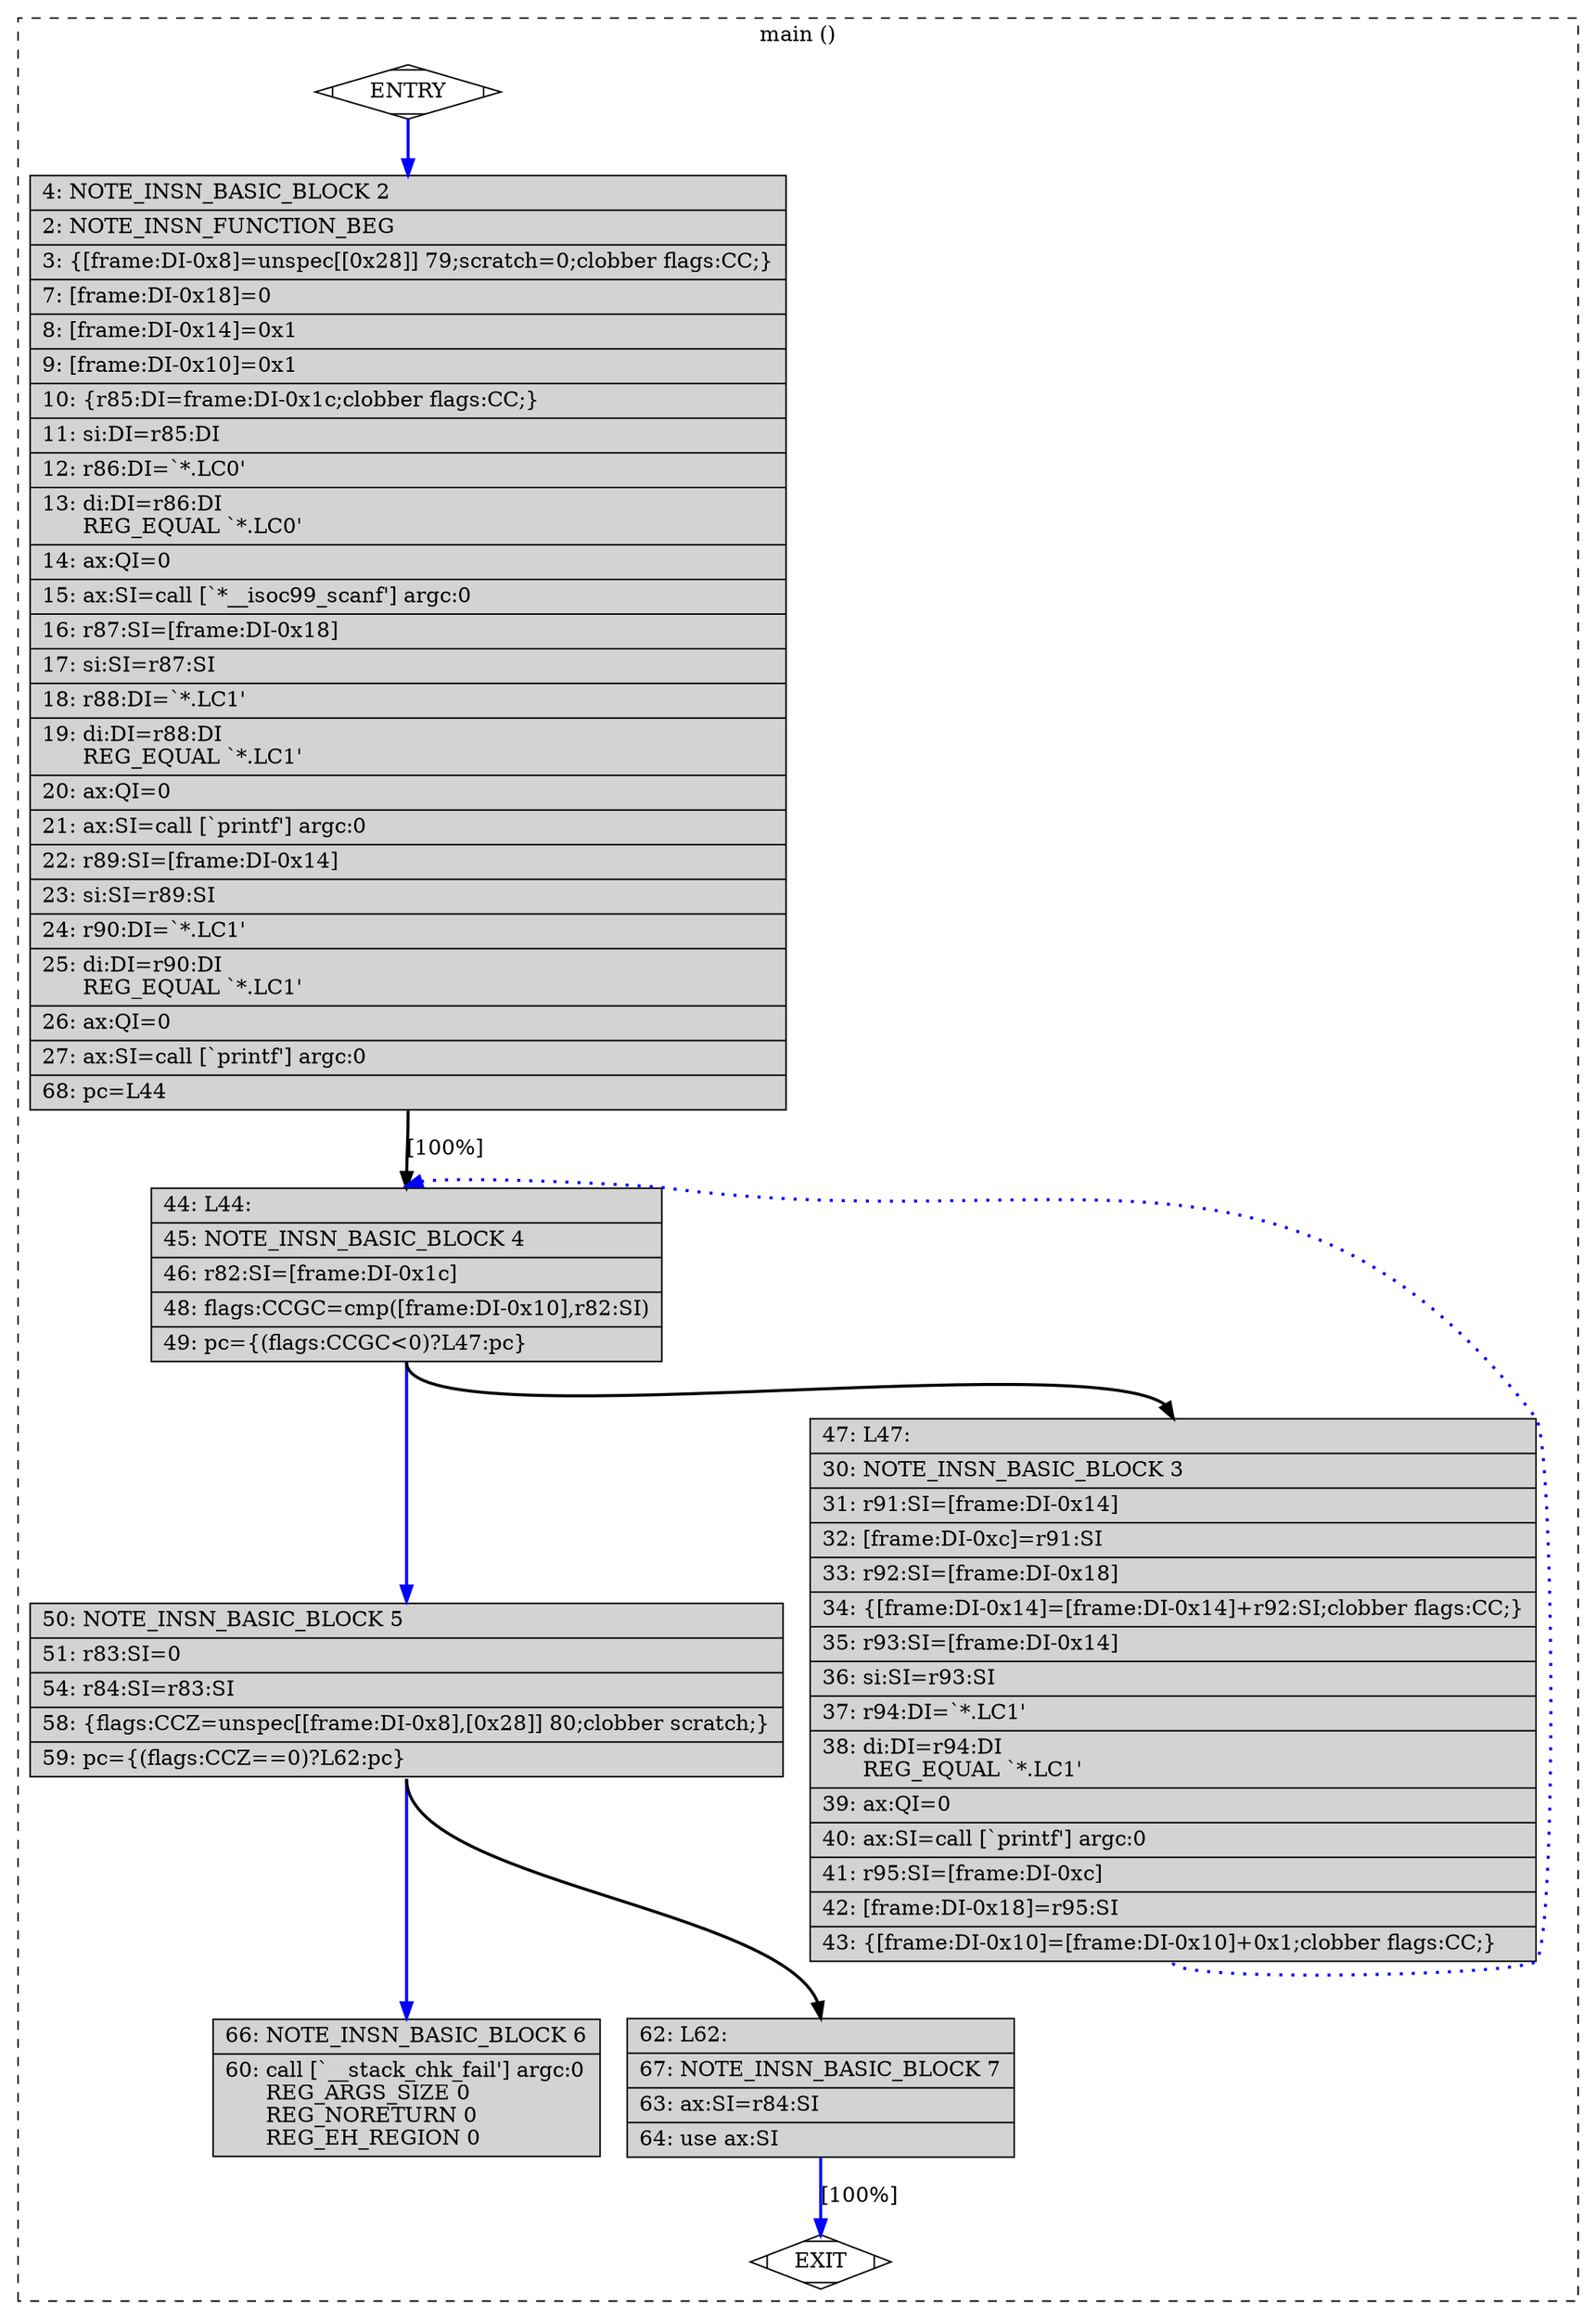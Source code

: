 digraph "a-fibo.c.289r.asmcons" {
overlap=false;
subgraph "cluster_main" {
	style="dashed";
	color="black";
	label="main ()";
	fn_0_basic_block_0 [shape=Mdiamond,style=filled,fillcolor=white,label="ENTRY"];

	fn_0_basic_block_2 [shape=record,style=filled,fillcolor=lightgrey,label="{\ \ \ \ 4:\ NOTE_INSN_BASIC_BLOCK\ 2\l\
|\ \ \ \ 2:\ NOTE_INSN_FUNCTION_BEG\l\
|\ \ \ \ 3:\ \{[frame:DI-0x8]=unspec[[0x28]]\ 79;scratch=0;clobber\ flags:CC;\}\l\
|\ \ \ \ 7:\ [frame:DI-0x18]=0\l\
|\ \ \ \ 8:\ [frame:DI-0x14]=0x1\l\
|\ \ \ \ 9:\ [frame:DI-0x10]=0x1\l\
|\ \ \ 10:\ \{r85:DI=frame:DI-0x1c;clobber\ flags:CC;\}\l\
|\ \ \ 11:\ si:DI=r85:DI\l\
|\ \ \ 12:\ r86:DI=`*.LC0'\l\
|\ \ \ 13:\ di:DI=r86:DI\l\
\ \ \ \ \ \ REG_EQUAL\ `*.LC0'\l\
|\ \ \ 14:\ ax:QI=0\l\
|\ \ \ 15:\ ax:SI=call\ [`*__isoc99_scanf']\ argc:0\l\
|\ \ \ 16:\ r87:SI=[frame:DI-0x18]\l\
|\ \ \ 17:\ si:SI=r87:SI\l\
|\ \ \ 18:\ r88:DI=`*.LC1'\l\
|\ \ \ 19:\ di:DI=r88:DI\l\
\ \ \ \ \ \ REG_EQUAL\ `*.LC1'\l\
|\ \ \ 20:\ ax:QI=0\l\
|\ \ \ 21:\ ax:SI=call\ [`printf']\ argc:0\l\
|\ \ \ 22:\ r89:SI=[frame:DI-0x14]\l\
|\ \ \ 23:\ si:SI=r89:SI\l\
|\ \ \ 24:\ r90:DI=`*.LC1'\l\
|\ \ \ 25:\ di:DI=r90:DI\l\
\ \ \ \ \ \ REG_EQUAL\ `*.LC1'\l\
|\ \ \ 26:\ ax:QI=0\l\
|\ \ \ 27:\ ax:SI=call\ [`printf']\ argc:0\l\
|\ \ \ 68:\ pc=L44\l\
}"];

	fn_0_basic_block_4 [shape=record,style=filled,fillcolor=lightgrey,label="{\ \ \ 44:\ L44:\l\
|\ \ \ 45:\ NOTE_INSN_BASIC_BLOCK\ 4\l\
|\ \ \ 46:\ r82:SI=[frame:DI-0x1c]\l\
|\ \ \ 48:\ flags:CCGC=cmp([frame:DI-0x10],r82:SI)\l\
|\ \ \ 49:\ pc=\{(flags:CCGC\<0)?L47:pc\}\l\
}"];

	fn_0_basic_block_5 [shape=record,style=filled,fillcolor=lightgrey,label="{\ \ \ 50:\ NOTE_INSN_BASIC_BLOCK\ 5\l\
|\ \ \ 51:\ r83:SI=0\l\
|\ \ \ 54:\ r84:SI=r83:SI\l\
|\ \ \ 58:\ \{flags:CCZ=unspec[[frame:DI-0x8],[0x28]]\ 80;clobber\ scratch;\}\l\
|\ \ \ 59:\ pc=\{(flags:CCZ==0)?L62:pc\}\l\
}"];

	fn_0_basic_block_6 [shape=record,style=filled,fillcolor=lightgrey,label="{\ \ \ 66:\ NOTE_INSN_BASIC_BLOCK\ 6\l\
|\ \ \ 60:\ call\ [`__stack_chk_fail']\ argc:0\l\
\ \ \ \ \ \ REG_ARGS_SIZE\ 0\l\
\ \ \ \ \ \ REG_NORETURN\ 0\l\
\ \ \ \ \ \ REG_EH_REGION\ 0\l\
}"];

	fn_0_basic_block_7 [shape=record,style=filled,fillcolor=lightgrey,label="{\ \ \ 62:\ L62:\l\
|\ \ \ 67:\ NOTE_INSN_BASIC_BLOCK\ 7\l\
|\ \ \ 63:\ ax:SI=r84:SI\l\
|\ \ \ 64:\ use\ ax:SI\l\
}"];

	fn_0_basic_block_3 [shape=record,style=filled,fillcolor=lightgrey,label="{\ \ \ 47:\ L47:\l\
|\ \ \ 30:\ NOTE_INSN_BASIC_BLOCK\ 3\l\
|\ \ \ 31:\ r91:SI=[frame:DI-0x14]\l\
|\ \ \ 32:\ [frame:DI-0xc]=r91:SI\l\
|\ \ \ 33:\ r92:SI=[frame:DI-0x18]\l\
|\ \ \ 34:\ \{[frame:DI-0x14]=[frame:DI-0x14]+r92:SI;clobber\ flags:CC;\}\l\
|\ \ \ 35:\ r93:SI=[frame:DI-0x14]\l\
|\ \ \ 36:\ si:SI=r93:SI\l\
|\ \ \ 37:\ r94:DI=`*.LC1'\l\
|\ \ \ 38:\ di:DI=r94:DI\l\
\ \ \ \ \ \ REG_EQUAL\ `*.LC1'\l\
|\ \ \ 39:\ ax:QI=0\l\
|\ \ \ 40:\ ax:SI=call\ [`printf']\ argc:0\l\
|\ \ \ 41:\ r95:SI=[frame:DI-0xc]\l\
|\ \ \ 42:\ [frame:DI-0x18]=r95:SI\l\
|\ \ \ 43:\ \{[frame:DI-0x10]=[frame:DI-0x10]+0x1;clobber\ flags:CC;\}\l\
}"];

	fn_0_basic_block_1 [shape=Mdiamond,style=filled,fillcolor=white,label="EXIT"];

	fn_0_basic_block_0:s -> fn_0_basic_block_2:n [style="solid,bold",color=blue,weight=100,constraint=true];
	fn_0_basic_block_2:s -> fn_0_basic_block_4:n [style="solid,bold",color=black,weight=10,constraint=true,label="[100%]"];
	fn_0_basic_block_3:s -> fn_0_basic_block_4:n [style="dotted,bold",color=blue,weight=10,constraint=false];
	fn_0_basic_block_4:s -> fn_0_basic_block_3:n [style="solid,bold",color=black,weight=10,constraint=true];
	fn_0_basic_block_4:s -> fn_0_basic_block_5:n [style="solid,bold",color=blue,weight=100,constraint=true];
	fn_0_basic_block_5:s -> fn_0_basic_block_7:n [style="solid,bold",color=black,weight=10,constraint=true];
	fn_0_basic_block_5:s -> fn_0_basic_block_6:n [style="solid,bold",color=blue,weight=100,constraint=true];
	fn_0_basic_block_7:s -> fn_0_basic_block_1:n [style="solid,bold",color=blue,weight=100,constraint=true,label="[100%]"];
	fn_0_basic_block_0:s -> fn_0_basic_block_1:n [style="invis",constraint=true];
}
}
